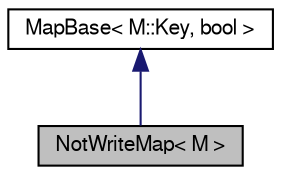 digraph "NotWriteMap&lt; M &gt;"
{
 // LATEX_PDF_SIZE
  edge [fontname="FreeSans",fontsize="10",labelfontname="FreeSans",labelfontsize="10"];
  node [fontname="FreeSans",fontsize="10",shape=record];
  Node0 [label="NotWriteMap\< M \>",height=0.2,width=0.4,color="black", fillcolor="grey75", style="filled", fontcolor="black",tooltip="Logical 'not' of a map (read-write version)"];
  Node1 -> Node0 [dir="back",color="midnightblue",fontsize="10",style="solid",fontname="FreeSans"];
  Node1 [label="MapBase\< M::Key, bool \>",height=0.2,width=0.4,color="black", fillcolor="white", style="filled",URL="$a03161.html",tooltip=" "];
}

